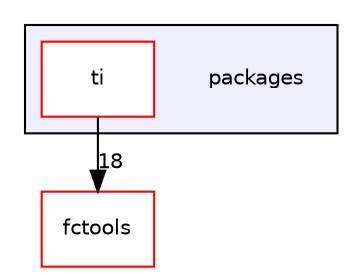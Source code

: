 digraph "packages" {
  compound=true
  node [ fontsize="10", fontname="Helvetica"];
  edge [ labelfontsize="10", labelfontname="Helvetica"];
  subgraph clusterdir_f85b1dbbc0b3a6caddfa49f9f1dc9df3 {
    graph [ bgcolor="#eeeeff", pencolor="black", label="" URL="dir_f85b1dbbc0b3a6caddfa49f9f1dc9df3.html"];
    dir_f85b1dbbc0b3a6caddfa49f9f1dc9df3 [shape=plaintext label="packages"];
    dir_4fe884c83462ae3b6732f2895fa85319 [shape=box label="ti" color="red" fillcolor="white" style="filled" URL="dir_4fe884c83462ae3b6732f2895fa85319.html"];
  }
  dir_b29131faccb6cd84ad5696d291df0073 [shape=box label="fctools" fillcolor="white" style="filled" color="red" URL="dir_b29131faccb6cd84ad5696d291df0073.html"];
  dir_4fe884c83462ae3b6732f2895fa85319->dir_b29131faccb6cd84ad5696d291df0073 [headlabel="18", labeldistance=1.5 headhref="dir_000001_000007.html"];
}
